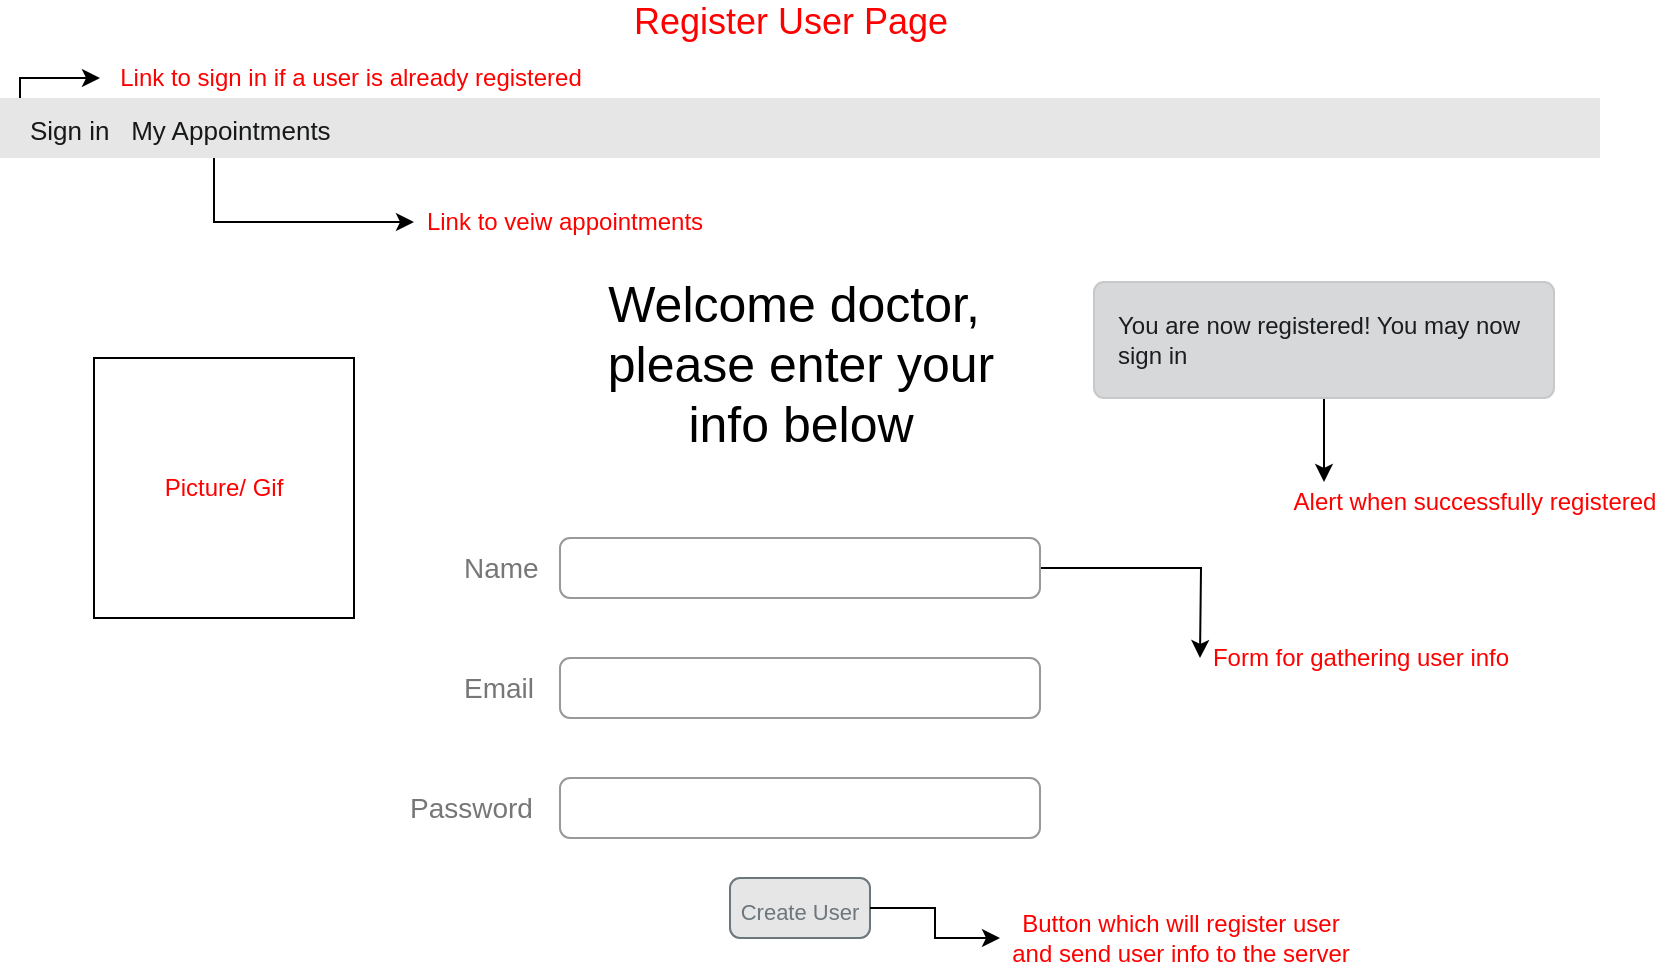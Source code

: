 <mxfile version="14.2.9" type="device"><diagram name="Page-1" id="2cc2dc42-3aac-f2a9-1cec-7a8b7cbee084"><mxGraphModel dx="3472" dy="1928" grid="1" gridSize="10" guides="1" tooltips="1" connect="1" arrows="1" fold="1" page="1" pageScale="1" pageWidth="1100" pageHeight="850" background="#ffffff" math="0" shadow="0"><root><mxCell id="0"/><mxCell id="1" parent="0"/><mxCell id="WqZoDMwQ6AfNCNa_7nOB-1" value="&lt;font style=&quot;font-size: 18px&quot; color=&quot;#ff0000&quot;&gt;Register User Page&lt;/font&gt;" style="text;html=1;align=center;verticalAlign=middle;resizable=0;points=[];autosize=1;" parent="1" vertex="1"><mxGeometry x="473" y="150" width="170" height="20" as="geometry"/></mxCell><mxCell id="WqZoDMwQ6AfNCNa_7nOB-27" value="" style="edgeStyle=orthogonalEdgeStyle;rounded=0;orthogonalLoop=1;jettySize=auto;html=1;" parent="1" source="WqZoDMwQ6AfNCNa_7nOB-4" edge="1"><mxGeometry relative="1" as="geometry"><mxPoint x="825" y="390" as="targetPoint"/><Array as="points"><mxPoint x="825" y="370"/></Array></mxGeometry></mxCell><mxCell id="WqZoDMwQ6AfNCNa_7nOB-4" value="You are now registered! You may now&amp;nbsp;&lt;br&gt;sign in" style="html=1;shadow=0;dashed=0;shape=mxgraph.bootstrap.rrect;rSize=5;strokeColor=#C6C8CA;strokeWidth=1;fillColor=#D6D8D9;fontColor=#1B1E21;whiteSpace=wrap;align=left;verticalAlign=middle;spacingLeft=10;" parent="1" vertex="1"><mxGeometry x="710" y="290" width="230" height="58" as="geometry"/></mxCell><mxCell id="WqZoDMwQ6AfNCNa_7nOB-5" value="&lt;font color=&quot;#ff0000&quot;&gt;Alert when successfully registered&lt;/font&gt;" style="text;html=1;align=center;verticalAlign=middle;resizable=0;points=[];autosize=1;" parent="1" vertex="1"><mxGeometry x="800" y="390" width="200" height="20" as="geometry"/></mxCell><mxCell id="WqZoDMwQ6AfNCNa_7nOB-6" value="&lt;font style=&quot;font-size: 25px&quot;&gt;Welcome doctor,&amp;nbsp;&lt;br&gt;please enter your&lt;br&gt;info below&lt;br&gt;&lt;/font&gt;" style="text;html=1;align=center;verticalAlign=middle;resizable=0;points=[];autosize=1;" parent="1" vertex="1"><mxGeometry x="458" y="300" width="210" height="60" as="geometry"/></mxCell><mxCell id="WqZoDMwQ6AfNCNa_7nOB-29" value="" style="edgeStyle=orthogonalEdgeStyle;rounded=0;orthogonalLoop=1;jettySize=auto;html=1;" parent="1" source="WqZoDMwQ6AfNCNa_7nOB-8" target="WqZoDMwQ6AfNCNa_7nOB-15" edge="1"><mxGeometry relative="1" as="geometry"><mxPoint x="83" y="213" as="targetPoint"/><Array as="points"><mxPoint x="173" y="188"/></Array></mxGeometry></mxCell><mxCell id="OlVKZVuUZHN9bGZlWuav-1" value="" style="edgeStyle=orthogonalEdgeStyle;rounded=0;orthogonalLoop=1;jettySize=auto;html=1;" edge="1" parent="1" source="WqZoDMwQ6AfNCNa_7nOB-8"><mxGeometry relative="1" as="geometry"><mxPoint x="370" y="260" as="targetPoint"/><Array as="points"><mxPoint x="270" y="260"/></Array></mxGeometry></mxCell><mxCell id="WqZoDMwQ6AfNCNa_7nOB-8" value="&lt;font style=&quot;font-size: 13px&quot;&gt;Sign in&amp;nbsp; &amp;nbsp;My Appointments&lt;/font&gt;" style="html=1;shadow=0;dashed=0;strokeColor=none;fontSize=16;fontColor=#161819;align=left;spacing=15;fillColor=#E6E6E6;" parent="1" vertex="1"><mxGeometry x="163" y="198" width="800" height="30" as="geometry"/></mxCell><mxCell id="WqZoDMwQ6AfNCNa_7nOB-15" value="&lt;font color=&quot;#ff0000&quot;&gt;Link to sign in if a user is already registered&lt;/font&gt;" style="text;html=1;align=center;verticalAlign=middle;resizable=0;points=[];autosize=1;" parent="1" vertex="1"><mxGeometry x="213" y="178" width="250" height="20" as="geometry"/></mxCell><mxCell id="WqZoDMwQ6AfNCNa_7nOB-17" value="&lt;font color=&quot;#ff0000&quot;&gt;Picture/ Gif&lt;/font&gt;" style="whiteSpace=wrap;html=1;aspect=fixed;" parent="1" vertex="1"><mxGeometry x="210" y="328" width="130" height="130" as="geometry"/></mxCell><mxCell id="WqZoDMwQ6AfNCNa_7nOB-18" value="Email" style="strokeColor=none;fillColor=none;fontColor=#777777;whiteSpace=wrap;align=left;verticalAlign=middle;fontStyle=0;fontSize=14;spacing=15;" parent="1" vertex="1"><mxGeometry x="380" y="473" width="150" height="40" as="geometry"/></mxCell><mxCell id="WqZoDMwQ6AfNCNa_7nOB-20" value="Password" style="strokeColor=none;fillColor=none;fontColor=#777777;whiteSpace=wrap;align=left;verticalAlign=middle;fontStyle=0;fontSize=14;spacing=15;" parent="1" vertex="1"><mxGeometry x="353" y="533" width="150" height="40" as="geometry"/></mxCell><mxCell id="WqZoDMwQ6AfNCNa_7nOB-23" value="Name" style="strokeColor=none;fillColor=none;fontColor=#777777;whiteSpace=wrap;align=left;verticalAlign=middle;fontStyle=0;fontSize=14;spacing=15;" parent="1" vertex="1"><mxGeometry x="380" y="413" width="150" height="40" as="geometry"/></mxCell><mxCell id="WqZoDMwQ6AfNCNa_7nOB-31" value="" style="edgeStyle=orthogonalEdgeStyle;rounded=0;orthogonalLoop=1;jettySize=auto;html=1;" parent="1" source="WqZoDMwQ6AfNCNa_7nOB-24" edge="1"><mxGeometry relative="1" as="geometry"><mxPoint x="763" y="478" as="targetPoint"/></mxGeometry></mxCell><mxCell id="WqZoDMwQ6AfNCNa_7nOB-24" value="&lt;span style=&quot;color: rgba(0 , 0 , 0 , 0) ; font-family: monospace ; font-size: 0px&quot;&gt;%3CmxGraphModel%3E%3Croot%3E%3CmxCell%20id%3D%220%22%2F%3E%3CmxCell%20id%3D%221%22%20parent%3D%220%22%2F%3E%3CmxCell%20id%3D%222%22%20value%3D%22Password%22%20style%3D%22strokeColor%3Dnone%3BfillColor%3Dnone%3BfontColor%3D%23777777%3BwhiteSpace%3Dwrap%3Balign%3Dleft%3BverticalAlign%3Dmiddle%3BfontStyle%3D0%3BfontSize%3D14%3Bspacing%3D15%3B%22%20vertex%3D%221%22%20parent%3D%221%22%3E%3CmxGeometry%20x%3D%22230%22%20y%3D%22640%22%20width%3D%22150%22%20height%3D%2240%22%20as%3D%22geometry%22%2F%3E%3C%2FmxCell%3E%3CmxCell%20id%3D%223%22%20value%3D%22%22%20style%3D%22html%3D1%3Bshadow%3D0%3Bdashed%3D0%3Bshape%3Dmxgraph.bootstrap.rrect%3BrSize%3D5%3BstrokeColor%3D%23999999%3BfillColor%3D%23ffffff%3BfontColor%3D%23777777%3BwhiteSpace%3Dwrap%3Balign%3Dleft%3BverticalAlign%3Dmiddle%3BfontStyle%3D0%3BfontSize%3D14%3Bspacing%3D15%3B%22%20vertex%3D%221%22%20parent%3D%221%22%3E%3CmxGeometry%20x%3D%22320%22%20y%3D%22640%22%20width%3D%22280%22%20height%3D%2240%22%20as%3D%22geometry%22%2F%3E%3C%2FmxCell%3E%3C%2Froot%3E%3C%2FmxGraphModel%3E&lt;/span&gt;" style="html=1;shadow=0;dashed=0;shape=mxgraph.bootstrap.rrect;rSize=5;strokeColor=#999999;fillColor=#ffffff;fontColor=#777777;whiteSpace=wrap;align=left;verticalAlign=middle;fontStyle=0;fontSize=14;spacing=15;" parent="1" vertex="1"><mxGeometry x="443" y="418" width="240" height="30" as="geometry"/></mxCell><mxCell id="WqZoDMwQ6AfNCNa_7nOB-32" value="&lt;font color=&quot;#ff0000&quot;&gt;Form for gathering user info&lt;/font&gt;" style="text;html=1;align=center;verticalAlign=middle;resizable=0;points=[];autosize=1;" parent="1" vertex="1"><mxGeometry x="763" y="468" width="160" height="20" as="geometry"/></mxCell><mxCell id="WqZoDMwQ6AfNCNa_7nOB-35" value="&lt;span style=&quot;color: rgba(0 , 0 , 0 , 0) ; font-family: monospace ; font-size: 0px&quot;&gt;%3CmxGraphModel%3E%3Croot%3E%3CmxCell%20id%3D%220%22%2F%3E%3CmxCell%20id%3D%221%22%20parent%3D%220%22%2F%3E%3CmxCell%20id%3D%222%22%20value%3D%22Password%22%20style%3D%22strokeColor%3Dnone%3BfillColor%3Dnone%3BfontColor%3D%23777777%3BwhiteSpace%3Dwrap%3Balign%3Dleft%3BverticalAlign%3Dmiddle%3BfontStyle%3D0%3BfontSize%3D14%3Bspacing%3D15%3B%22%20vertex%3D%221%22%20parent%3D%221%22%3E%3CmxGeometry%20x%3D%22230%22%20y%3D%22640%22%20width%3D%22150%22%20height%3D%2240%22%20as%3D%22geometry%22%2F%3E%3C%2FmxCell%3E%3CmxCell%20id%3D%223%22%20value%3D%22%22%20style%3D%22html%3D1%3Bshadow%3D0%3Bdashed%3D0%3Bshape%3Dmxgraph.bootstrap.rrect%3BrSize%3D5%3BstrokeColor%3D%23999999%3BfillColor%3D%23ffffff%3BfontColor%3D%23777777%3BwhiteSpace%3Dwrap%3Balign%3Dleft%3BverticalAlign%3Dmiddle%3BfontStyle%3D0%3BfontSize%3D14%3Bspacing%3D15%3B%22%20vertex%3D%221%22%20parent%3D%221%22%3E%3CmxGeometry%20x%3D%22320%22%20y%3D%22640%22%20width%3D%22280%22%20height%3D%2240%22%20as%3D%22geometry%22%2F%3E%3C%2FmxCell%3E%3C%2Froot%3E%3C%2FmxGraphModel%3E&lt;/span&gt;" style="html=1;shadow=0;dashed=0;shape=mxgraph.bootstrap.rrect;rSize=5;strokeColor=#999999;fillColor=#ffffff;fontColor=#777777;whiteSpace=wrap;align=left;verticalAlign=middle;fontStyle=0;fontSize=14;spacing=15;" parent="1" vertex="1"><mxGeometry x="443" y="478" width="240" height="30" as="geometry"/></mxCell><mxCell id="WqZoDMwQ6AfNCNa_7nOB-36" value="&lt;span style=&quot;color: rgba(0 , 0 , 0 , 0) ; font-family: monospace ; font-size: 0px&quot;&gt;%3CmxGraphModel%3E%3Croot%3E%3CmxCell%20id%3D%220%22%2F%3E%3CmxCell%20id%3D%221%22%20parent%3D%220%22%2F%3E%3CmxCell%20id%3D%222%22%20value%3D%22Password%22%20style%3D%22strokeColor%3Dnone%3BfillColor%3Dnone%3BfontColor%3D%23777777%3BwhiteSpace%3Dwrap%3Balign%3Dleft%3BverticalAlign%3Dmiddle%3BfontStyle%3D0%3BfontSize%3D14%3Bspacing%3D15%3B%22%20vertex%3D%221%22%20parent%3D%221%22%3E%3CmxGeometry%20x%3D%22230%22%20y%3D%22640%22%20width%3D%22150%22%20height%3D%2240%22%20as%3D%22geometry%22%2F%3E%3C%2FmxCell%3E%3CmxCell%20id%3D%223%22%20value%3D%22%22%20style%3D%22html%3D1%3Bshadow%3D0%3Bdashed%3D0%3Bshape%3Dmxgraph.bootstrap.rrect%3BrSize%3D5%3BstrokeColor%3D%23999999%3BfillColor%3D%23ffffff%3BfontColor%3D%23777777%3BwhiteSpace%3Dwrap%3Balign%3Dleft%3BverticalAlign%3Dmiddle%3BfontStyle%3D0%3BfontSize%3D14%3Bspacing%3D15%3B%22%20vertex%3D%221%22%20parent%3D%221%22%3E%3CmxGeometry%20x%3D%22320%22%20y%3D%22640%22%20width%3D%22280%22%20height%3D%2240%22%20as%3D%22geometry%22%2F%3E%3C%2FmxCell%3E%3C%2Froot%3E%3C%2FmxGraphModel%3E&lt;/span&gt;" style="html=1;shadow=0;dashed=0;shape=mxgraph.bootstrap.rrect;rSize=5;strokeColor=#999999;fillColor=#ffffff;fontColor=#777777;whiteSpace=wrap;align=left;verticalAlign=middle;fontStyle=0;fontSize=14;spacing=15;" parent="1" vertex="1"><mxGeometry x="443" y="538" width="240" height="30" as="geometry"/></mxCell><mxCell id="WqZoDMwQ6AfNCNa_7nOB-40" value="&lt;font style=&quot;background-color: rgb(230 , 230 , 230) ; font-size: 11px&quot;&gt;Create User&lt;/font&gt;" style="html=1;shadow=0;dashed=0;shape=mxgraph.bootstrap.rrect;rSize=5;strokeColor=#6C767D;strokeWidth=1;fontColor=#6C767D;whiteSpace=wrap;align=center;verticalAlign=middle;spacingLeft=0;fontStyle=0;fontSize=16;spacing=5;fillColor=#E6E6E6;" parent="1" vertex="1"><mxGeometry x="528" y="588" width="70" height="30" as="geometry"/></mxCell><mxCell id="WqZoDMwQ6AfNCNa_7nOB-45" value="" style="edgeStyle=orthogonalEdgeStyle;rounded=0;orthogonalLoop=1;jettySize=auto;html=1;" parent="1" source="WqZoDMwQ6AfNCNa_7nOB-40" edge="1" target="WqZoDMwQ6AfNCNa_7nOB-46"><mxGeometry relative="1" as="geometry"><mxPoint x="593" y="608" as="sourcePoint"/><mxPoint x="663" y="618" as="targetPoint"/><Array as="points"/></mxGeometry></mxCell><mxCell id="WqZoDMwQ6AfNCNa_7nOB-46" value="&lt;font color=&quot;#ff0000&quot;&gt;Button which will register user &lt;br&gt;and send user info to the server&lt;/font&gt;" style="text;html=1;align=center;verticalAlign=middle;resizable=0;points=[];autosize=1;" parent="1" vertex="1"><mxGeometry x="663" y="603" width="180" height="30" as="geometry"/></mxCell><mxCell id="OlVKZVuUZHN9bGZlWuav-2" value="&lt;font color=&quot;#ff0000&quot;&gt;Link to veiw appointments&lt;/font&gt;" style="text;html=1;align=center;verticalAlign=middle;resizable=0;points=[];autosize=1;" vertex="1" parent="1"><mxGeometry x="370" y="250" width="150" height="20" as="geometry"/></mxCell></root></mxGraphModel></diagram></mxfile>